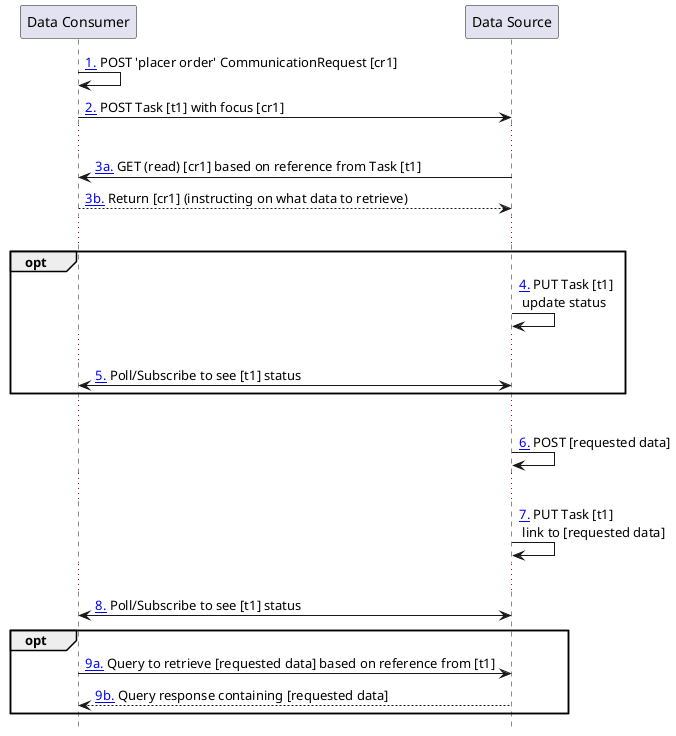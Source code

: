 @startuml
hide footbox
participant "Data Consumer" as Consumer
participant "Data Source" as Source
Consumer -> Consumer: [[#cr-task1 1.]] POST 'placer order' CommunicationRequest [cr1]
Consumer -> Source: [[#cr-task2 2.]] POST Task [t1] with focus [cr1]
...
Consumer <- Source: [[#cr-task3 3a.]] GET (read) [cr1] based on reference from Task [t1]
Consumer --> Source: [[#cr-task3 3b.]] Return [cr1] (instructing on what data to retrieve)
...
opt
  Source -> Source: [[#cr-task4 4.]] PUT Task [t1]\n update status
  ...
  Consumer <-> Source: [[#cr-task5 5.]] Poll/Subscribe to see [t1] status
end
...
Source -> Source: [[#cr-task6 6.]] POST [requested data]
...
Source -> Source: [[#cr-task7 7.]] PUT Task [t1]\n link to [requested data]
...
Consumer <-> Source: [[#cr-task8 8.]] Poll/Subscribe to see [t1] status
opt
  Consumer -> Source: [[#cr-task9 9a.]] Query to retrieve [requested data] based on reference from [t1]
  Consumer <-- Source: [[#cr-task9 9b.]] Query response containing [requested data]
end
@enduml